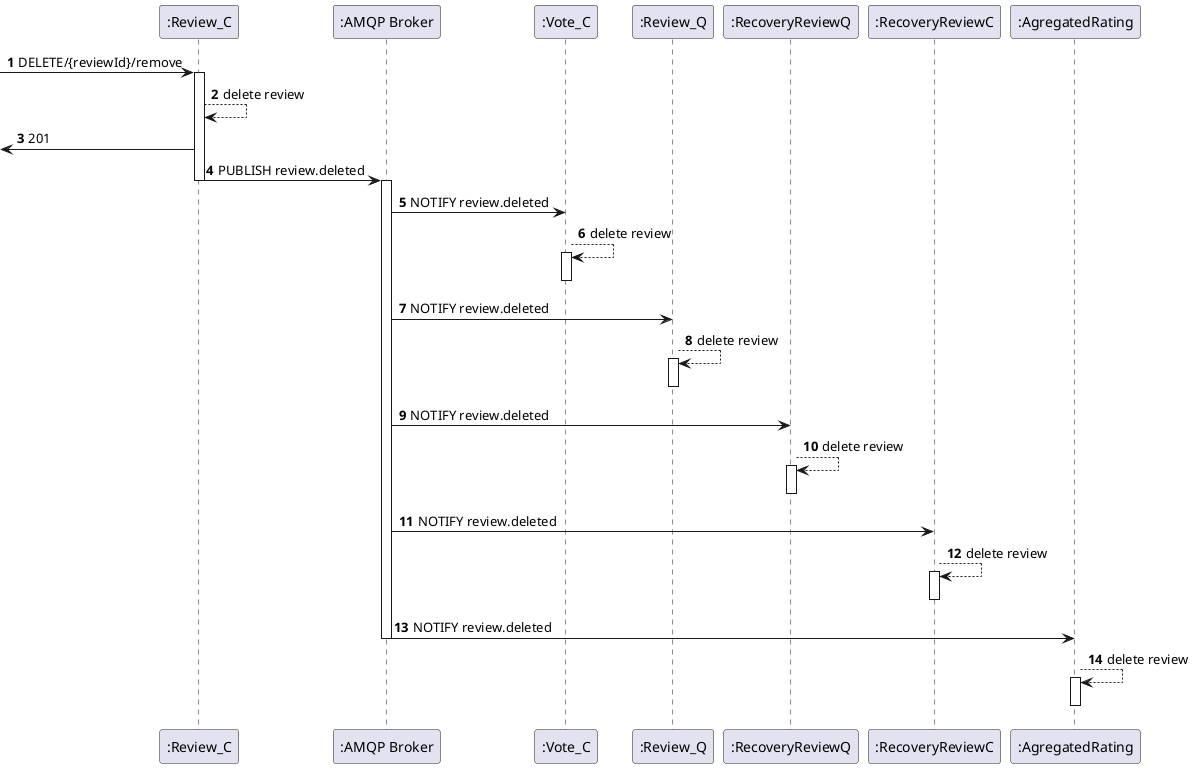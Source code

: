 @startuml
'https://plantuml.com/sequence-diagram


autonumber

participant ":Review_C" as rev1
participant ":AMQP Broker" as bro
participant ":Vote_C" as votC
participant ":Review_Q" as rev
participant ":RecoveryReviewQ" as rrq
participant ":RecoveryReviewC" as rrc
participant ":AgregatedRating" as aggr


-> rev1: DELETE/{reviewId}/remove
activate rev1
rev1 --> rev1 : delete review
[<- rev1: 201
rev1 -> bro: PUBLISH review.deleted
deactivate rev1
activate bro
bro -> votC: NOTIFY review.deleted
votC --> votC: delete review
activate votC
deactivate votC
bro -> rev: NOTIFY review.deleted
rev --> rev: delete review
activate rev
deactivate rev
bro -> rrq: NOTIFY review.deleted
rrq --> rrq: delete review
activate rrq
deactivate rrq
bro -> rrc: NOTIFY review.deleted
rrc --> rrc: delete review
activate rrc
deactivate rrc
bro -> aggr: NOTIFY review.deleted
deactivate bro
aggr --> aggr: delete review
activate aggr
deactivate aggr

@enduml